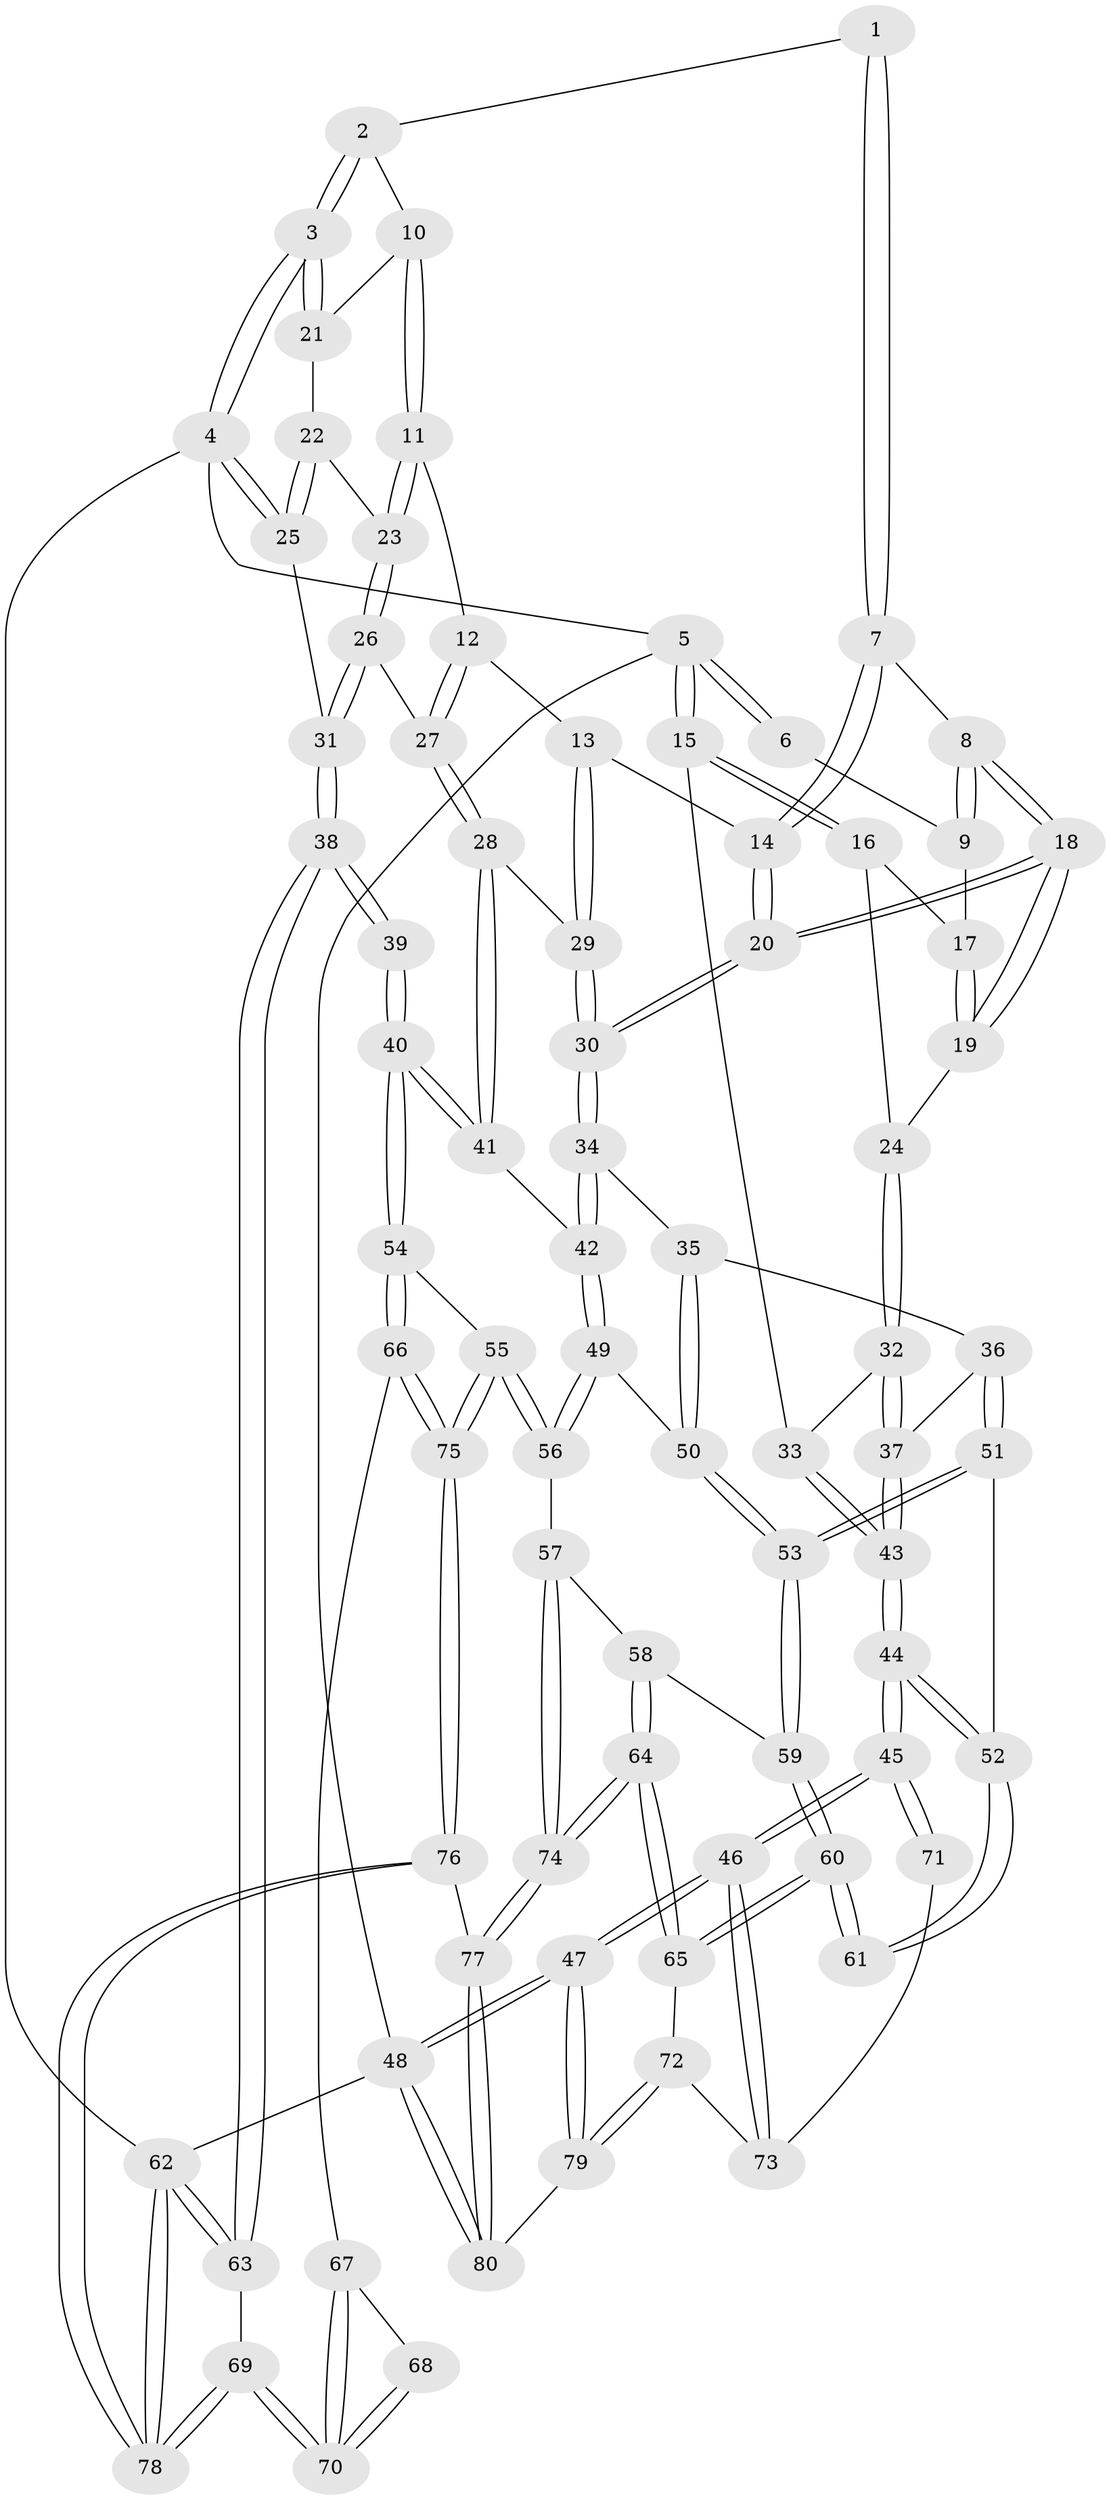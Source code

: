 // Generated by graph-tools (version 1.1) at 2025/27/03/09/25 03:27:11]
// undirected, 80 vertices, 197 edges
graph export_dot {
graph [start="1"]
  node [color=gray90,style=filled];
  1 [pos="+0.44477320007102555+0"];
  2 [pos="+0.669943028315412+0"];
  3 [pos="+1+0"];
  4 [pos="+1+0"];
  5 [pos="+0+0"];
  6 [pos="+0.34416052661408414+0"];
  7 [pos="+0.4498460539220642+0"];
  8 [pos="+0.27288278058271703+0.16210947890733504"];
  9 [pos="+0.21513442616582948+0.11309850642823328"];
  10 [pos="+0.7445507995080193+0.11498210202004532"];
  11 [pos="+0.739453761581959+0.1357197492563488"];
  12 [pos="+0.680759300503927+0.18342140966675613"];
  13 [pos="+0.629649553847978+0.2128575420429551"];
  14 [pos="+0.4913270703587749+0.19232001039199267"];
  15 [pos="+0+0"];
  16 [pos="+0.08546279729117118+0.1315044068411398"];
  17 [pos="+0.17906190019769147+0.12531723079972987"];
  18 [pos="+0.3630324421185808+0.32634323898166095"];
  19 [pos="+0.24015603277682634+0.3211597395501688"];
  20 [pos="+0.38204271377807814+0.3332685163663242"];
  21 [pos="+0.880965808403945+0.07671186870404306"];
  22 [pos="+0.9220544159745117+0.17919482983611193"];
  23 [pos="+0.8937938802972689+0.25796645464260254"];
  24 [pos="+0.21140327440669895+0.3242059789515376"];
  25 [pos="+1+0"];
  26 [pos="+0.9096109008800883+0.30961187287827596"];
  27 [pos="+0.8164565220914461+0.3321220604343155"];
  28 [pos="+0.7078956769820123+0.3832043026999088"];
  29 [pos="+0.6822363263651173+0.3468536170666935"];
  30 [pos="+0.39863064567834117+0.39003304558526036"];
  31 [pos="+1+0.4680274716885769"];
  32 [pos="+0.1689403516400427+0.3447941374884083"];
  33 [pos="+0+0.20591399156422527"];
  34 [pos="+0.40103369693699514+0.40363114622848173"];
  35 [pos="+0.33386175284662795+0.4878719524994473"];
  36 [pos="+0.18076756651854983+0.5788422987259414"];
  37 [pos="+0.10843359003609851+0.4900170216934777"];
  38 [pos="+1+0.5787749246721754"];
  39 [pos="+0.9753111766449442+0.6042332853400323"];
  40 [pos="+0.724193116832725+0.6126948167312342"];
  41 [pos="+0.6752636352292775+0.5544216952746516"];
  42 [pos="+0.5216429561246962+0.5131372460117803"];
  43 [pos="+0+0.4625696294551951"];
  44 [pos="+0+0.7709467150529693"];
  45 [pos="+0+0.8172499639962509"];
  46 [pos="+0+0.9052196736623758"];
  47 [pos="+0+1"];
  48 [pos="+0+1"];
  49 [pos="+0.4380067960565583+0.6760485506211343"];
  50 [pos="+0.36227220547180317+0.6720548673803312"];
  51 [pos="+0.17828757987157767+0.5967840496082284"];
  52 [pos="+0.11848691079971045+0.6597088757990387"];
  53 [pos="+0.2985032446666288+0.7130907931847084"];
  54 [pos="+0.6728530095868789+0.7302388616403679"];
  55 [pos="+0.5258150361249329+0.7977909256000975"];
  56 [pos="+0.511680071358374+0.7955772832130712"];
  57 [pos="+0.4515537015092436+0.8263921000011589"];
  58 [pos="+0.37191013524949074+0.7795506565593135"];
  59 [pos="+0.29693904914208225+0.7270123203047874"];
  60 [pos="+0.24083287027674377+0.8240050012304682"];
  61 [pos="+0.17691943986861383+0.7962358267562081"];
  62 [pos="+1+1"];
  63 [pos="+1+0.6487886186989916"];
  64 [pos="+0.2887614155073141+0.8919117423081444"];
  65 [pos="+0.24919320563458588+0.8555195027964762"];
  66 [pos="+0.7277011968700694+0.8510864018429034"];
  67 [pos="+0.8092607408741049+0.8685815226800316"];
  68 [pos="+0.9040708556449024+0.7386060384848732"];
  69 [pos="+0.8859646165146489+0.9305045991010881"];
  70 [pos="+0.8731067537339928+0.9168079120178738"];
  71 [pos="+0.1697525217478582+0.7986480310311892"];
  72 [pos="+0.17317213233828646+0.9118304246996926"];
  73 [pos="+0.09970286334894658+0.8824830826723495"];
  74 [pos="+0.3470686164360971+0.9488817576811697"];
  75 [pos="+0.6230871643455065+1"];
  76 [pos="+0.6220134612060431+1"];
  77 [pos="+0.37844274080466106+1"];
  78 [pos="+0.9837396616646502+1"];
  79 [pos="+0.16655376255786997+0.9317367331272265"];
  80 [pos="+0.2994100203773124+1"];
  1 -- 2;
  1 -- 7;
  1 -- 7;
  2 -- 3;
  2 -- 3;
  2 -- 10;
  3 -- 4;
  3 -- 4;
  3 -- 21;
  3 -- 21;
  4 -- 5;
  4 -- 25;
  4 -- 25;
  4 -- 62;
  5 -- 6;
  5 -- 6;
  5 -- 15;
  5 -- 15;
  5 -- 48;
  6 -- 9;
  7 -- 8;
  7 -- 14;
  7 -- 14;
  8 -- 9;
  8 -- 9;
  8 -- 18;
  8 -- 18;
  9 -- 17;
  10 -- 11;
  10 -- 11;
  10 -- 21;
  11 -- 12;
  11 -- 23;
  11 -- 23;
  12 -- 13;
  12 -- 27;
  12 -- 27;
  13 -- 14;
  13 -- 29;
  13 -- 29;
  14 -- 20;
  14 -- 20;
  15 -- 16;
  15 -- 16;
  15 -- 33;
  16 -- 17;
  16 -- 24;
  17 -- 19;
  17 -- 19;
  18 -- 19;
  18 -- 19;
  18 -- 20;
  18 -- 20;
  19 -- 24;
  20 -- 30;
  20 -- 30;
  21 -- 22;
  22 -- 23;
  22 -- 25;
  22 -- 25;
  23 -- 26;
  23 -- 26;
  24 -- 32;
  24 -- 32;
  25 -- 31;
  26 -- 27;
  26 -- 31;
  26 -- 31;
  27 -- 28;
  27 -- 28;
  28 -- 29;
  28 -- 41;
  28 -- 41;
  29 -- 30;
  29 -- 30;
  30 -- 34;
  30 -- 34;
  31 -- 38;
  31 -- 38;
  32 -- 33;
  32 -- 37;
  32 -- 37;
  33 -- 43;
  33 -- 43;
  34 -- 35;
  34 -- 42;
  34 -- 42;
  35 -- 36;
  35 -- 50;
  35 -- 50;
  36 -- 37;
  36 -- 51;
  36 -- 51;
  37 -- 43;
  37 -- 43;
  38 -- 39;
  38 -- 39;
  38 -- 63;
  38 -- 63;
  39 -- 40;
  39 -- 40;
  40 -- 41;
  40 -- 41;
  40 -- 54;
  40 -- 54;
  41 -- 42;
  42 -- 49;
  42 -- 49;
  43 -- 44;
  43 -- 44;
  44 -- 45;
  44 -- 45;
  44 -- 52;
  44 -- 52;
  45 -- 46;
  45 -- 46;
  45 -- 71;
  45 -- 71;
  46 -- 47;
  46 -- 47;
  46 -- 73;
  46 -- 73;
  47 -- 48;
  47 -- 48;
  47 -- 79;
  47 -- 79;
  48 -- 62;
  48 -- 80;
  48 -- 80;
  49 -- 50;
  49 -- 56;
  49 -- 56;
  50 -- 53;
  50 -- 53;
  51 -- 52;
  51 -- 53;
  51 -- 53;
  52 -- 61;
  52 -- 61;
  53 -- 59;
  53 -- 59;
  54 -- 55;
  54 -- 66;
  54 -- 66;
  55 -- 56;
  55 -- 56;
  55 -- 75;
  55 -- 75;
  56 -- 57;
  57 -- 58;
  57 -- 74;
  57 -- 74;
  58 -- 59;
  58 -- 64;
  58 -- 64;
  59 -- 60;
  59 -- 60;
  60 -- 61;
  60 -- 61;
  60 -- 65;
  60 -- 65;
  62 -- 63;
  62 -- 63;
  62 -- 78;
  62 -- 78;
  63 -- 69;
  64 -- 65;
  64 -- 65;
  64 -- 74;
  64 -- 74;
  65 -- 72;
  66 -- 67;
  66 -- 75;
  66 -- 75;
  67 -- 68;
  67 -- 70;
  67 -- 70;
  68 -- 70;
  68 -- 70;
  69 -- 70;
  69 -- 70;
  69 -- 78;
  69 -- 78;
  71 -- 73;
  72 -- 73;
  72 -- 79;
  72 -- 79;
  74 -- 77;
  74 -- 77;
  75 -- 76;
  75 -- 76;
  76 -- 77;
  76 -- 78;
  76 -- 78;
  77 -- 80;
  77 -- 80;
  79 -- 80;
}
